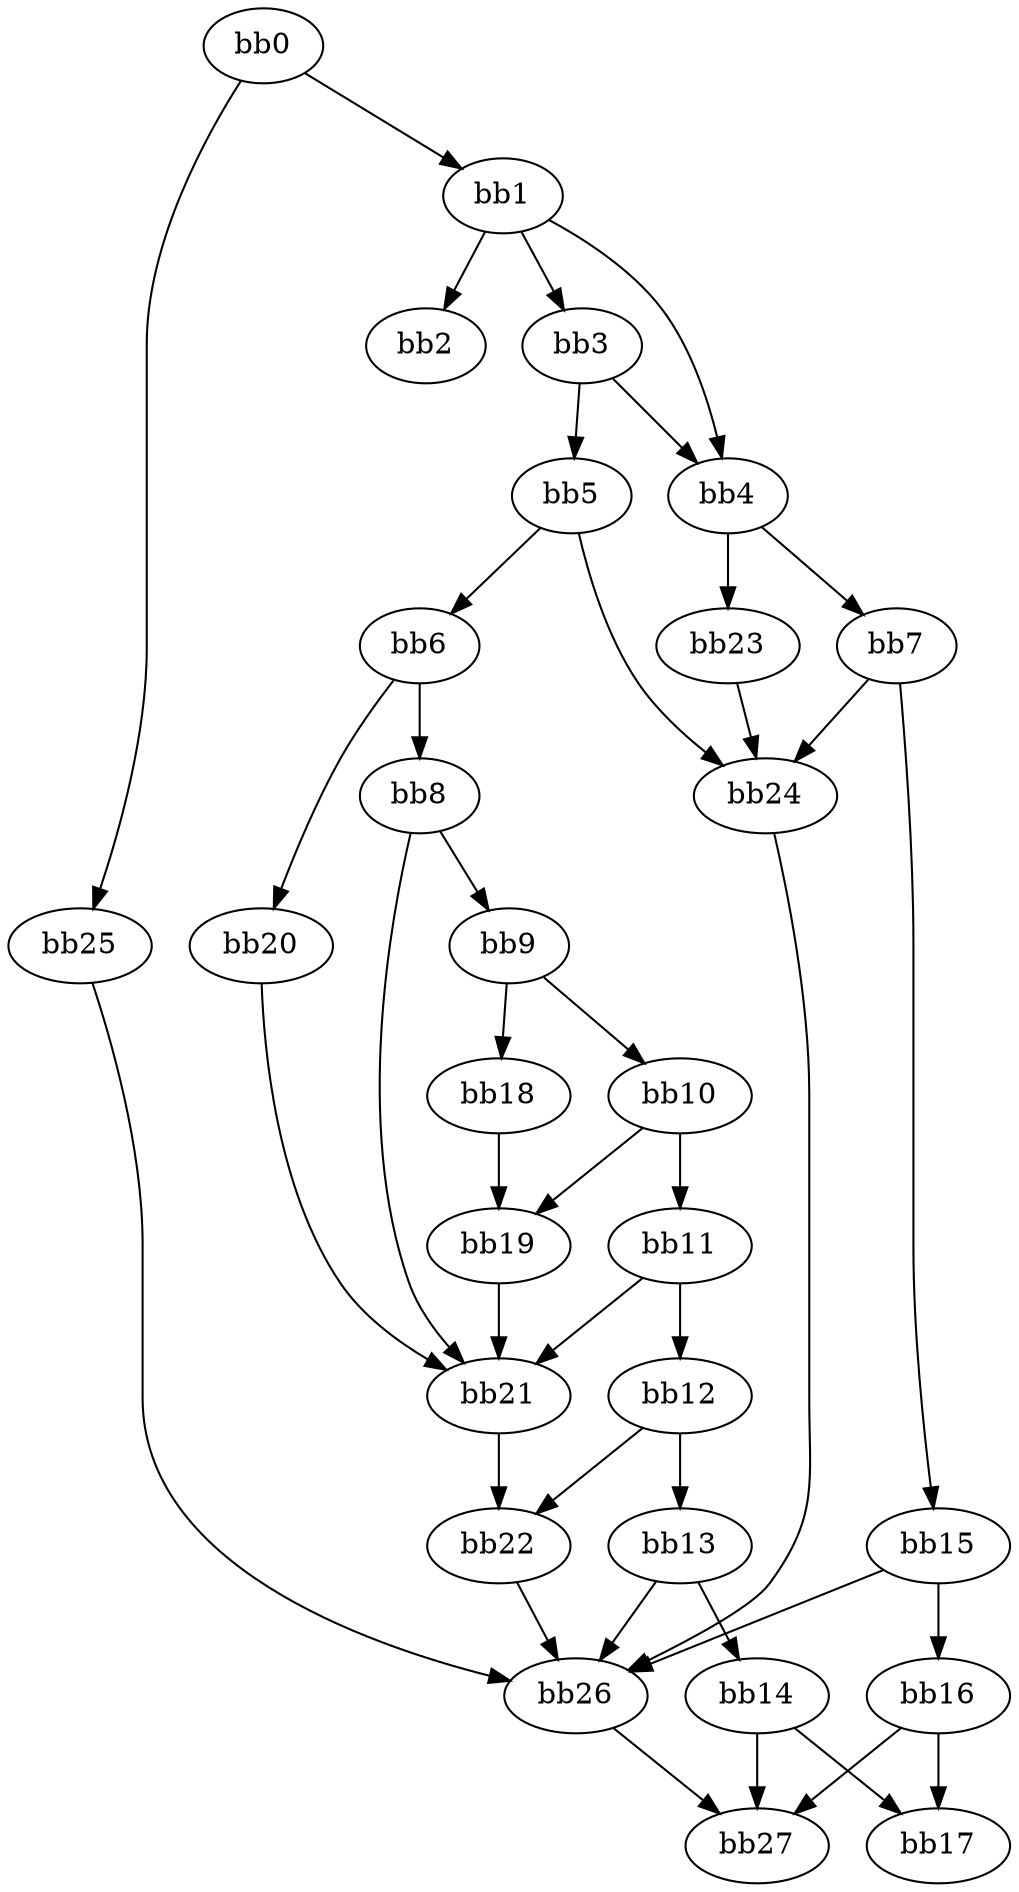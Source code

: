 digraph {
    0 [ label = "bb0\l" ]
    1 [ label = "bb1\l" ]
    2 [ label = "bb2\l" ]
    3 [ label = "bb3\l" ]
    4 [ label = "bb4\l" ]
    5 [ label = "bb5\l" ]
    6 [ label = "bb6\l" ]
    7 [ label = "bb7\l" ]
    8 [ label = "bb8\l" ]
    9 [ label = "bb9\l" ]
    10 [ label = "bb10\l" ]
    11 [ label = "bb11\l" ]
    12 [ label = "bb12\l" ]
    13 [ label = "bb13\l" ]
    14 [ label = "bb14\l" ]
    15 [ label = "bb15\l" ]
    16 [ label = "bb16\l" ]
    17 [ label = "bb17\l" ]
    18 [ label = "bb18\l" ]
    19 [ label = "bb19\l" ]
    20 [ label = "bb20\l" ]
    21 [ label = "bb21\l" ]
    22 [ label = "bb22\l" ]
    23 [ label = "bb23\l" ]
    24 [ label = "bb24\l" ]
    25 [ label = "bb25\l" ]
    26 [ label = "bb26\l" ]
    27 [ label = "bb27\l" ]
    0 -> 1 [ ]
    0 -> 25 [ ]
    1 -> 2 [ ]
    1 -> 3 [ ]
    1 -> 4 [ ]
    3 -> 4 [ ]
    3 -> 5 [ ]
    4 -> 7 [ ]
    4 -> 23 [ ]
    5 -> 6 [ ]
    5 -> 24 [ ]
    6 -> 8 [ ]
    6 -> 20 [ ]
    7 -> 15 [ ]
    7 -> 24 [ ]
    8 -> 9 [ ]
    8 -> 21 [ ]
    9 -> 10 [ ]
    9 -> 18 [ ]
    10 -> 11 [ ]
    10 -> 19 [ ]
    11 -> 12 [ ]
    11 -> 21 [ ]
    12 -> 13 [ ]
    12 -> 22 [ ]
    13 -> 14 [ ]
    13 -> 26 [ ]
    14 -> 17 [ ]
    14 -> 27 [ ]
    15 -> 16 [ ]
    15 -> 26 [ ]
    16 -> 17 [ ]
    16 -> 27 [ ]
    18 -> 19 [ ]
    19 -> 21 [ ]
    20 -> 21 [ ]
    21 -> 22 [ ]
    22 -> 26 [ ]
    23 -> 24 [ ]
    24 -> 26 [ ]
    25 -> 26 [ ]
    26 -> 27 [ ]
}


